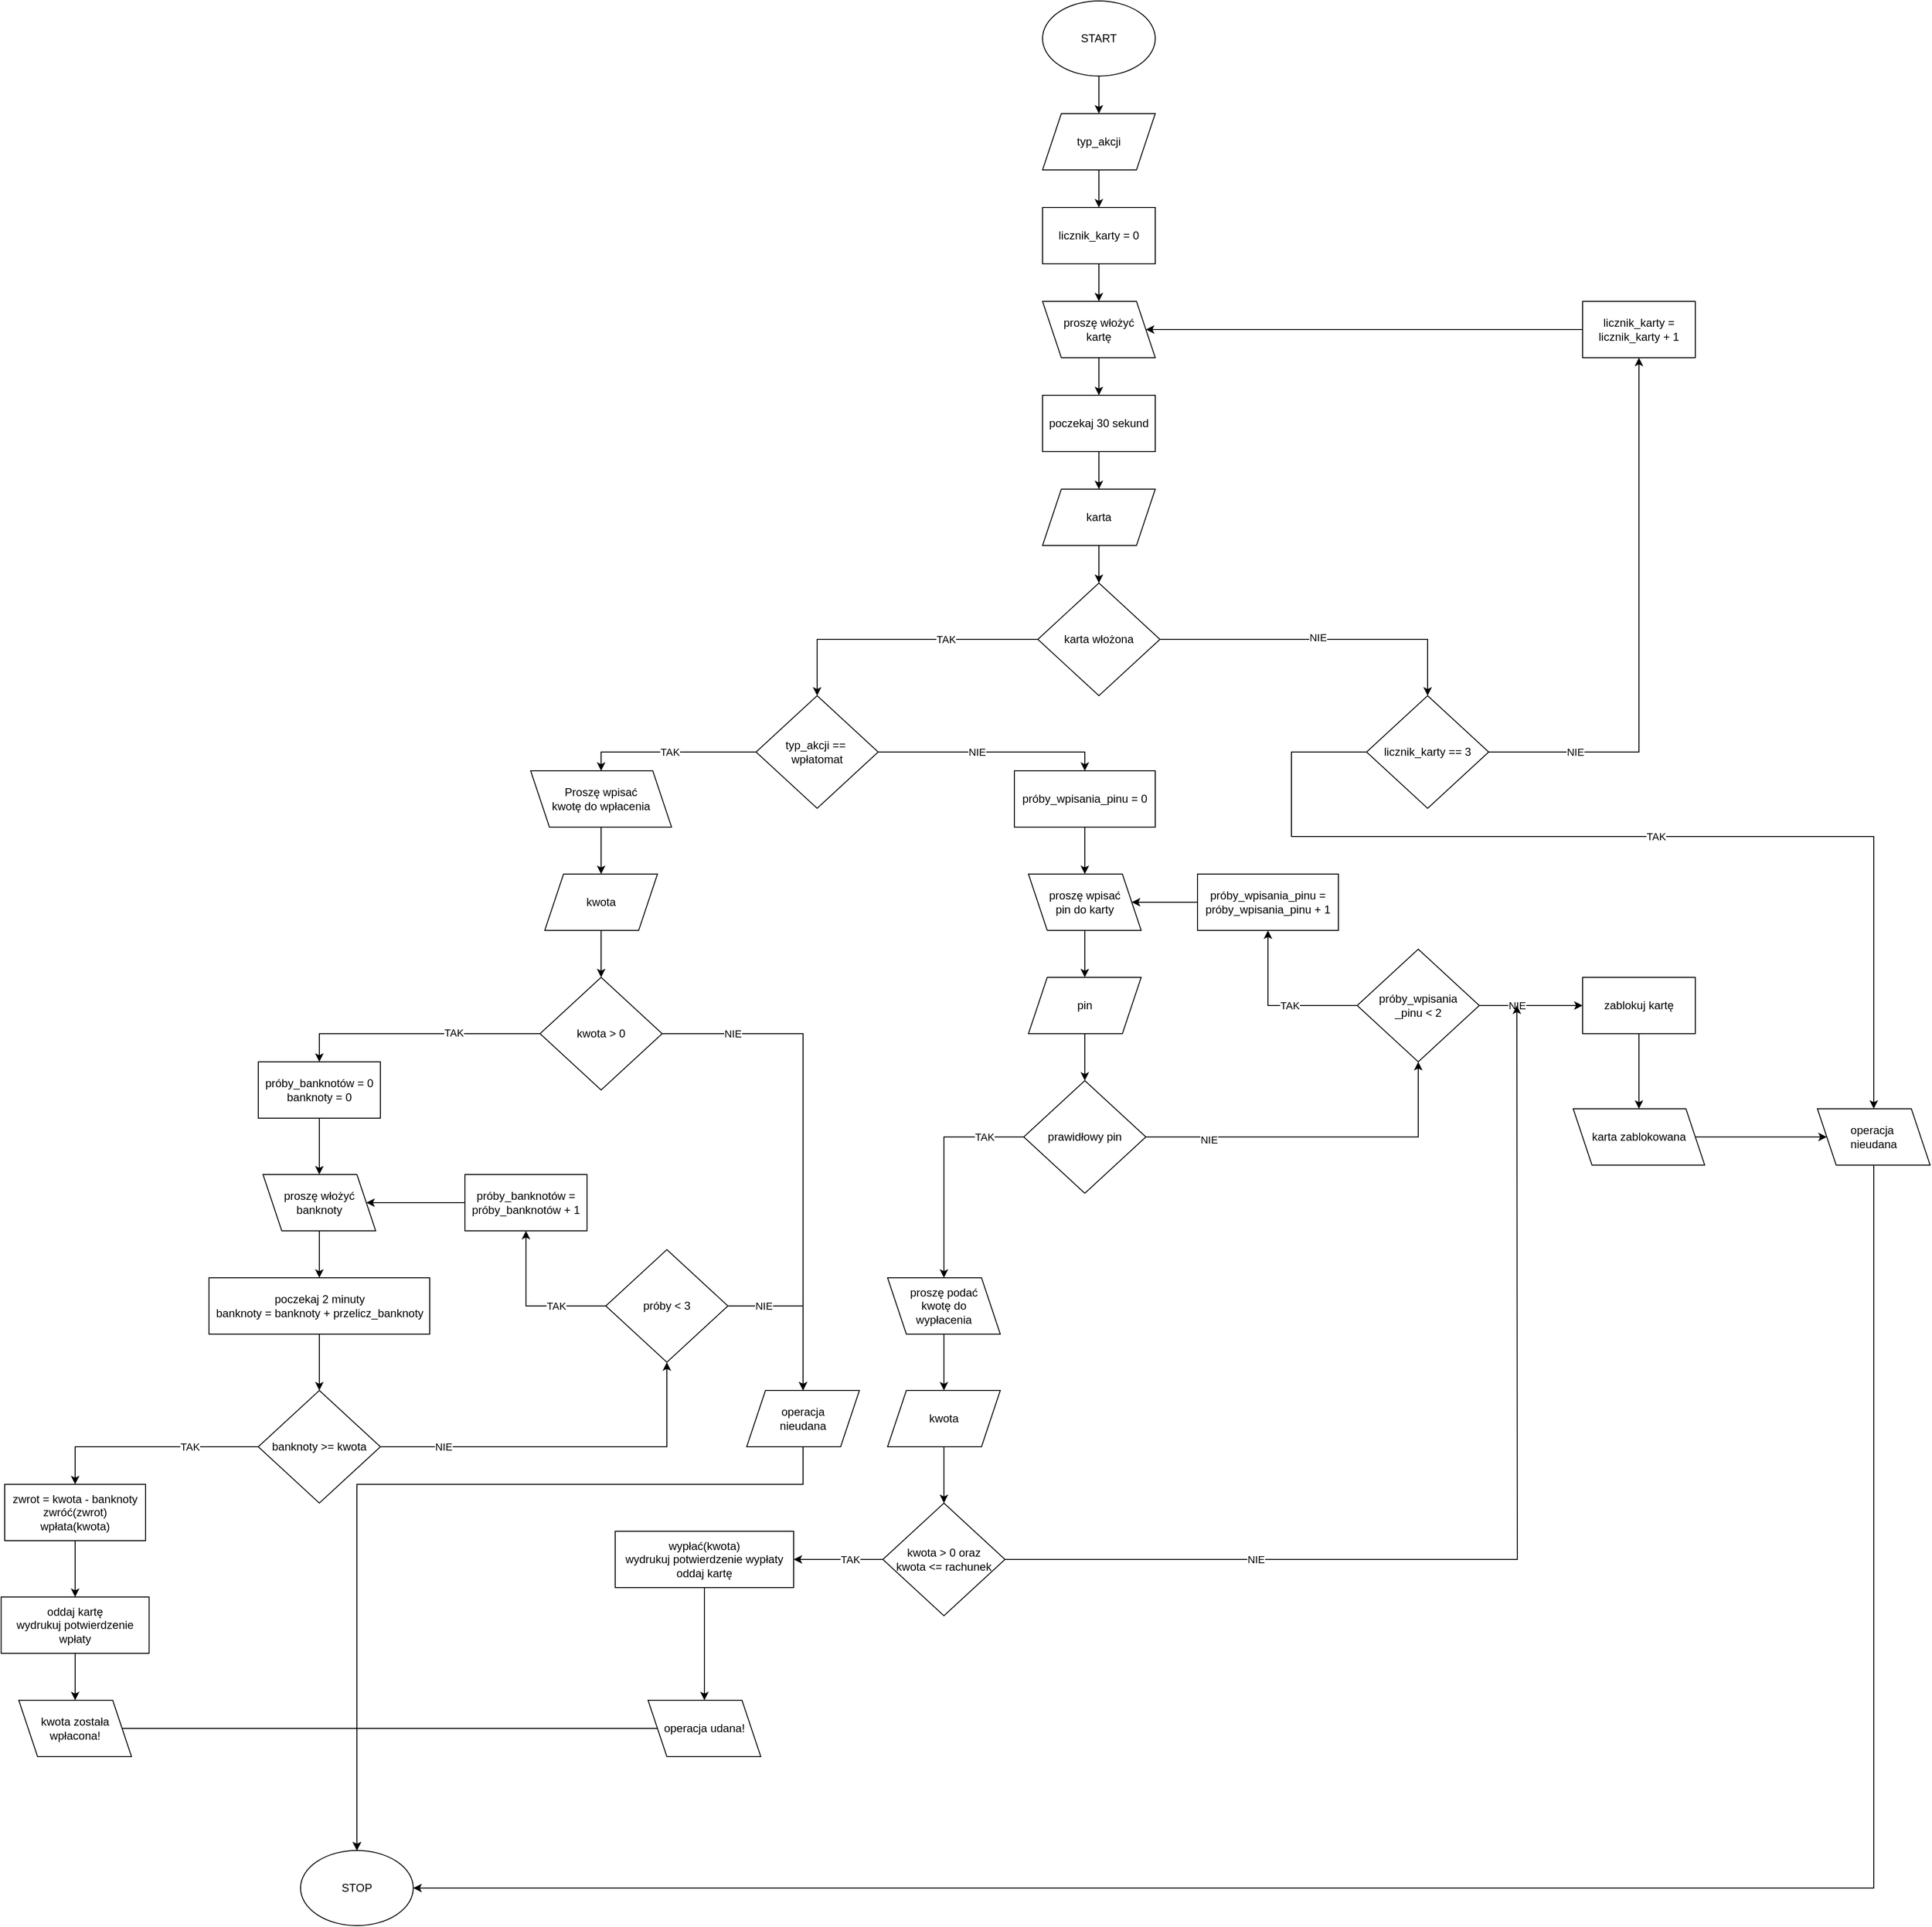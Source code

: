 <mxfile version="24.8.2">
  <diagram name="Page-1" id="Z5vc17Ze21XpWGiHz9Ho">
    <mxGraphModel dx="2490" dy="1005" grid="1" gridSize="10" guides="1" tooltips="1" connect="1" arrows="1" fold="1" page="1" pageScale="1" pageWidth="850" pageHeight="1100" math="0" shadow="0">
      <root>
        <mxCell id="0" />
        <mxCell id="1" parent="0" />
        <mxCell id="ayIdLwgL0RAQxwhT5NQl-7" value="" style="edgeStyle=orthogonalEdgeStyle;rounded=0;orthogonalLoop=1;jettySize=auto;html=1;" parent="1" source="ayIdLwgL0RAQxwhT5NQl-3" target="ayIdLwgL0RAQxwhT5NQl-6" edge="1">
          <mxGeometry relative="1" as="geometry" />
        </mxCell>
        <mxCell id="ayIdLwgL0RAQxwhT5NQl-3" value="START" style="ellipse;whiteSpace=wrap;html=1;" parent="1" vertex="1">
          <mxGeometry x="365" y="10" width="120" height="80" as="geometry" />
        </mxCell>
        <mxCell id="ayIdLwgL0RAQxwhT5NQl-18" style="edgeStyle=orthogonalEdgeStyle;rounded=0;orthogonalLoop=1;jettySize=auto;html=1;" parent="1" source="ayIdLwgL0RAQxwhT5NQl-6" target="ayIdLwgL0RAQxwhT5NQl-17" edge="1">
          <mxGeometry relative="1" as="geometry" />
        </mxCell>
        <mxCell id="ayIdLwgL0RAQxwhT5NQl-6" value="typ_akcji" style="shape=parallelogram;perimeter=parallelogramPerimeter;whiteSpace=wrap;html=1;fixedSize=1;" parent="1" vertex="1">
          <mxGeometry x="365" y="130" width="120" height="60" as="geometry" />
        </mxCell>
        <mxCell id="ayIdLwgL0RAQxwhT5NQl-21" style="edgeStyle=orthogonalEdgeStyle;rounded=0;orthogonalLoop=1;jettySize=auto;html=1;" parent="1" source="ayIdLwgL0RAQxwhT5NQl-8" target="ayIdLwgL0RAQxwhT5NQl-20" edge="1">
          <mxGeometry relative="1" as="geometry" />
        </mxCell>
        <mxCell id="ayIdLwgL0RAQxwhT5NQl-8" value="proszę włożyć&lt;div&gt;kartę&lt;/div&gt;" style="shape=parallelogram;perimeter=parallelogramPerimeter;whiteSpace=wrap;html=1;fixedSize=1;flipH=1;" parent="1" vertex="1">
          <mxGeometry x="365" y="330" width="120" height="60" as="geometry" />
        </mxCell>
        <mxCell id="ayIdLwgL0RAQxwhT5NQl-14" style="edgeStyle=orthogonalEdgeStyle;rounded=0;orthogonalLoop=1;jettySize=auto;html=1;entryX=0.5;entryY=0;entryDx=0;entryDy=0;" parent="1" source="ayIdLwgL0RAQxwhT5NQl-10" target="ayIdLwgL0RAQxwhT5NQl-13" edge="1">
          <mxGeometry relative="1" as="geometry" />
        </mxCell>
        <mxCell id="ayIdLwgL0RAQxwhT5NQl-36" value="TAK" style="edgeLabel;html=1;align=center;verticalAlign=middle;resizable=0;points=[];" parent="ayIdLwgL0RAQxwhT5NQl-14" vertex="1" connectable="0">
          <mxGeometry relative="1" as="geometry">
            <mxPoint as="offset" />
          </mxGeometry>
        </mxCell>
        <mxCell id="4IrYfKNp_pvdmfzQO3l6-33" style="edgeStyle=orthogonalEdgeStyle;rounded=0;orthogonalLoop=1;jettySize=auto;html=1;entryX=0.5;entryY=0;entryDx=0;entryDy=0;" edge="1" parent="1" source="ayIdLwgL0RAQxwhT5NQl-10" target="4IrYfKNp_pvdmfzQO3l6-32">
          <mxGeometry relative="1" as="geometry" />
        </mxCell>
        <mxCell id="4IrYfKNp_pvdmfzQO3l6-34" value="NIE" style="edgeLabel;html=1;align=center;verticalAlign=middle;resizable=0;points=[];" vertex="1" connectable="0" parent="4IrYfKNp_pvdmfzQO3l6-33">
          <mxGeometry x="-0.128" relative="1" as="geometry">
            <mxPoint as="offset" />
          </mxGeometry>
        </mxCell>
        <mxCell id="ayIdLwgL0RAQxwhT5NQl-10" value="typ_akcji ==&amp;nbsp;&lt;div&gt;wpłatomat&lt;/div&gt;" style="rhombus;whiteSpace=wrap;html=1;" parent="1" vertex="1">
          <mxGeometry x="60" y="750" width="130" height="120" as="geometry" />
        </mxCell>
        <mxCell id="4IrYfKNp_pvdmfzQO3l6-3" value="" style="edgeStyle=orthogonalEdgeStyle;rounded=0;orthogonalLoop=1;jettySize=auto;html=1;" edge="1" parent="1" source="ayIdLwgL0RAQxwhT5NQl-13" target="4IrYfKNp_pvdmfzQO3l6-2">
          <mxGeometry relative="1" as="geometry" />
        </mxCell>
        <mxCell id="ayIdLwgL0RAQxwhT5NQl-13" value="Proszę wpisać&lt;div&gt;kwotę do wpłacenia&lt;/div&gt;" style="shape=parallelogram;perimeter=parallelogramPerimeter;whiteSpace=wrap;html=1;fixedSize=1;flipH=1;" parent="1" vertex="1">
          <mxGeometry x="-180" y="830" width="150" height="60" as="geometry" />
        </mxCell>
        <mxCell id="ayIdLwgL0RAQxwhT5NQl-26" style="edgeStyle=orthogonalEdgeStyle;rounded=0;orthogonalLoop=1;jettySize=auto;html=1;" parent="1" source="ayIdLwgL0RAQxwhT5NQl-15" target="ayIdLwgL0RAQxwhT5NQl-23" edge="1">
          <mxGeometry relative="1" as="geometry" />
        </mxCell>
        <mxCell id="ayIdLwgL0RAQxwhT5NQl-15" value="karta" style="shape=parallelogram;perimeter=parallelogramPerimeter;whiteSpace=wrap;html=1;fixedSize=1;" parent="1" vertex="1">
          <mxGeometry x="365" y="530" width="120" height="60" as="geometry" />
        </mxCell>
        <mxCell id="ayIdLwgL0RAQxwhT5NQl-19" style="edgeStyle=orthogonalEdgeStyle;rounded=0;orthogonalLoop=1;jettySize=auto;html=1;entryX=0.5;entryY=0;entryDx=0;entryDy=0;" parent="1" source="ayIdLwgL0RAQxwhT5NQl-17" target="ayIdLwgL0RAQxwhT5NQl-8" edge="1">
          <mxGeometry relative="1" as="geometry" />
        </mxCell>
        <mxCell id="ayIdLwgL0RAQxwhT5NQl-17" value="licznik_karty = 0" style="rounded=0;whiteSpace=wrap;html=1;" parent="1" vertex="1">
          <mxGeometry x="365" y="230" width="120" height="60" as="geometry" />
        </mxCell>
        <mxCell id="ayIdLwgL0RAQxwhT5NQl-22" style="edgeStyle=orthogonalEdgeStyle;rounded=0;orthogonalLoop=1;jettySize=auto;html=1;" parent="1" source="ayIdLwgL0RAQxwhT5NQl-20" target="ayIdLwgL0RAQxwhT5NQl-15" edge="1">
          <mxGeometry relative="1" as="geometry" />
        </mxCell>
        <mxCell id="ayIdLwgL0RAQxwhT5NQl-20" value="poczekaj 30 sekund" style="rounded=0;whiteSpace=wrap;html=1;" parent="1" vertex="1">
          <mxGeometry x="365" y="430" width="120" height="60" as="geometry" />
        </mxCell>
        <mxCell id="ayIdLwgL0RAQxwhT5NQl-24" style="edgeStyle=orthogonalEdgeStyle;rounded=0;orthogonalLoop=1;jettySize=auto;html=1;entryX=0.5;entryY=0;entryDx=0;entryDy=0;" parent="1" source="ayIdLwgL0RAQxwhT5NQl-23" target="ayIdLwgL0RAQxwhT5NQl-10" edge="1">
          <mxGeometry relative="1" as="geometry" />
        </mxCell>
        <mxCell id="ayIdLwgL0RAQxwhT5NQl-25" value="TAK" style="edgeLabel;html=1;align=center;verticalAlign=middle;resizable=0;points=[];" parent="ayIdLwgL0RAQxwhT5NQl-24" vertex="1" connectable="0">
          <mxGeometry x="-0.335" relative="1" as="geometry">
            <mxPoint as="offset" />
          </mxGeometry>
        </mxCell>
        <mxCell id="ayIdLwgL0RAQxwhT5NQl-28" style="edgeStyle=orthogonalEdgeStyle;rounded=0;orthogonalLoop=1;jettySize=auto;html=1;entryX=0.5;entryY=0;entryDx=0;entryDy=0;" parent="1" source="ayIdLwgL0RAQxwhT5NQl-23" target="ayIdLwgL0RAQxwhT5NQl-27" edge="1">
          <mxGeometry relative="1" as="geometry" />
        </mxCell>
        <mxCell id="ayIdLwgL0RAQxwhT5NQl-29" value="NIE" style="edgeLabel;html=1;align=center;verticalAlign=middle;resizable=0;points=[];" parent="ayIdLwgL0RAQxwhT5NQl-28" vertex="1" connectable="0">
          <mxGeometry x="-0.029" y="2" relative="1" as="geometry">
            <mxPoint as="offset" />
          </mxGeometry>
        </mxCell>
        <mxCell id="ayIdLwgL0RAQxwhT5NQl-23" value="karta włożona" style="rhombus;whiteSpace=wrap;html=1;" parent="1" vertex="1">
          <mxGeometry x="360" y="630" width="130" height="120" as="geometry" />
        </mxCell>
        <mxCell id="ayIdLwgL0RAQxwhT5NQl-32" style="edgeStyle=orthogonalEdgeStyle;rounded=0;orthogonalLoop=1;jettySize=auto;html=1;entryX=0.5;entryY=1;entryDx=0;entryDy=0;" parent="1" source="ayIdLwgL0RAQxwhT5NQl-27" target="ayIdLwgL0RAQxwhT5NQl-31" edge="1">
          <mxGeometry relative="1" as="geometry">
            <mxPoint x="860" y="550" as="targetPoint" />
          </mxGeometry>
        </mxCell>
        <mxCell id="ayIdLwgL0RAQxwhT5NQl-35" value="NIE" style="edgeLabel;html=1;align=center;verticalAlign=middle;resizable=0;points=[];" parent="ayIdLwgL0RAQxwhT5NQl-32" vertex="1" connectable="0">
          <mxGeometry x="-0.683" relative="1" as="geometry">
            <mxPoint as="offset" />
          </mxGeometry>
        </mxCell>
        <mxCell id="4IrYfKNp_pvdmfzQO3l6-73" style="edgeStyle=orthogonalEdgeStyle;rounded=0;orthogonalLoop=1;jettySize=auto;html=1;entryX=0.5;entryY=0;entryDx=0;entryDy=0;" edge="1" parent="1" source="ayIdLwgL0RAQxwhT5NQl-27" target="4IrYfKNp_pvdmfzQO3l6-76">
          <mxGeometry relative="1" as="geometry">
            <mxPoint x="1250" y="1150" as="targetPoint" />
            <Array as="points">
              <mxPoint x="630" y="810" />
              <mxPoint x="630" y="900" />
              <mxPoint x="1250" y="900" />
            </Array>
          </mxGeometry>
        </mxCell>
        <mxCell id="4IrYfKNp_pvdmfzQO3l6-75" value="TAK" style="edgeLabel;html=1;align=center;verticalAlign=middle;resizable=0;points=[];" vertex="1" connectable="0" parent="4IrYfKNp_pvdmfzQO3l6-73">
          <mxGeometry x="0.033" relative="1" as="geometry">
            <mxPoint as="offset" />
          </mxGeometry>
        </mxCell>
        <mxCell id="ayIdLwgL0RAQxwhT5NQl-27" value="licznik_karty == 3" style="rhombus;whiteSpace=wrap;html=1;" parent="1" vertex="1">
          <mxGeometry x="710" y="750" width="130" height="120" as="geometry" />
        </mxCell>
        <mxCell id="ayIdLwgL0RAQxwhT5NQl-34" style="edgeStyle=orthogonalEdgeStyle;rounded=0;orthogonalLoop=1;jettySize=auto;html=1;entryX=1;entryY=0.5;entryDx=0;entryDy=0;" parent="1" source="ayIdLwgL0RAQxwhT5NQl-31" target="ayIdLwgL0RAQxwhT5NQl-8" edge="1">
          <mxGeometry relative="1" as="geometry" />
        </mxCell>
        <mxCell id="ayIdLwgL0RAQxwhT5NQl-31" value="licznik_karty = licznik_karty + 1" style="rounded=0;whiteSpace=wrap;html=1;" parent="1" vertex="1">
          <mxGeometry x="940" y="330" width="120" height="60" as="geometry" />
        </mxCell>
        <mxCell id="4IrYfKNp_pvdmfzQO3l6-6" style="edgeStyle=orthogonalEdgeStyle;rounded=0;orthogonalLoop=1;jettySize=auto;html=1;" edge="1" parent="1" source="4IrYfKNp_pvdmfzQO3l6-2" target="4IrYfKNp_pvdmfzQO3l6-4">
          <mxGeometry relative="1" as="geometry" />
        </mxCell>
        <mxCell id="4IrYfKNp_pvdmfzQO3l6-2" value="kwota" style="shape=parallelogram;perimeter=parallelogramPerimeter;whiteSpace=wrap;html=1;fixedSize=1;" vertex="1" parent="1">
          <mxGeometry x="-165" y="940" width="120" height="60" as="geometry" />
        </mxCell>
        <mxCell id="4IrYfKNp_pvdmfzQO3l6-9" style="edgeStyle=orthogonalEdgeStyle;rounded=0;orthogonalLoop=1;jettySize=auto;html=1;entryX=0.5;entryY=0;entryDx=0;entryDy=0;" edge="1" parent="1" source="4IrYfKNp_pvdmfzQO3l6-4" target="4IrYfKNp_pvdmfzQO3l6-8">
          <mxGeometry relative="1" as="geometry" />
        </mxCell>
        <mxCell id="4IrYfKNp_pvdmfzQO3l6-14" value="TAK" style="edgeLabel;html=1;align=center;verticalAlign=middle;resizable=0;points=[];" vertex="1" connectable="0" parent="4IrYfKNp_pvdmfzQO3l6-9">
          <mxGeometry x="-0.302" y="-1" relative="1" as="geometry">
            <mxPoint as="offset" />
          </mxGeometry>
        </mxCell>
        <mxCell id="4IrYfKNp_pvdmfzQO3l6-82" style="edgeStyle=orthogonalEdgeStyle;rounded=0;orthogonalLoop=1;jettySize=auto;html=1;entryX=0.5;entryY=0;entryDx=0;entryDy=0;" edge="1" parent="1" source="4IrYfKNp_pvdmfzQO3l6-4" target="4IrYfKNp_pvdmfzQO3l6-79">
          <mxGeometry relative="1" as="geometry" />
        </mxCell>
        <mxCell id="4IrYfKNp_pvdmfzQO3l6-83" value="NIE" style="edgeLabel;html=1;align=center;verticalAlign=middle;resizable=0;points=[];" vertex="1" connectable="0" parent="4IrYfKNp_pvdmfzQO3l6-82">
          <mxGeometry x="-0.718" relative="1" as="geometry">
            <mxPoint as="offset" />
          </mxGeometry>
        </mxCell>
        <mxCell id="4IrYfKNp_pvdmfzQO3l6-4" value="kwota &amp;gt; 0" style="rhombus;whiteSpace=wrap;html=1;" vertex="1" parent="1">
          <mxGeometry x="-170" y="1050" width="130" height="120" as="geometry" />
        </mxCell>
        <mxCell id="4IrYfKNp_pvdmfzQO3l6-11" value="" style="edgeStyle=orthogonalEdgeStyle;rounded=0;orthogonalLoop=1;jettySize=auto;html=1;" edge="1" parent="1" source="4IrYfKNp_pvdmfzQO3l6-8" target="4IrYfKNp_pvdmfzQO3l6-10">
          <mxGeometry relative="1" as="geometry" />
        </mxCell>
        <mxCell id="4IrYfKNp_pvdmfzQO3l6-8" value="próby_banknotów = 0&lt;div&gt;banknoty = 0&lt;/div&gt;" style="rounded=0;whiteSpace=wrap;html=1;" vertex="1" parent="1">
          <mxGeometry x="-470" y="1140" width="130" height="60" as="geometry" />
        </mxCell>
        <mxCell id="4IrYfKNp_pvdmfzQO3l6-13" style="edgeStyle=orthogonalEdgeStyle;rounded=0;orthogonalLoop=1;jettySize=auto;html=1;" edge="1" parent="1" source="4IrYfKNp_pvdmfzQO3l6-10" target="4IrYfKNp_pvdmfzQO3l6-12">
          <mxGeometry relative="1" as="geometry" />
        </mxCell>
        <mxCell id="4IrYfKNp_pvdmfzQO3l6-10" value="proszę włożyć&lt;div&gt;banknoty&lt;/div&gt;" style="shape=parallelogram;perimeter=parallelogramPerimeter;whiteSpace=wrap;html=1;fixedSize=1;rounded=0;flipH=1;" vertex="1" parent="1">
          <mxGeometry x="-465" y="1260" width="120" height="60" as="geometry" />
        </mxCell>
        <mxCell id="4IrYfKNp_pvdmfzQO3l6-16" style="edgeStyle=orthogonalEdgeStyle;rounded=0;orthogonalLoop=1;jettySize=auto;html=1;entryX=0.5;entryY=0;entryDx=0;entryDy=0;" edge="1" parent="1" source="4IrYfKNp_pvdmfzQO3l6-12" target="4IrYfKNp_pvdmfzQO3l6-15">
          <mxGeometry relative="1" as="geometry" />
        </mxCell>
        <mxCell id="4IrYfKNp_pvdmfzQO3l6-12" value="poczekaj 2 minuty&lt;div&gt;banknoty = banknoty + przelicz_banknoty&lt;/div&gt;" style="rounded=0;whiteSpace=wrap;html=1;" vertex="1" parent="1">
          <mxGeometry x="-522.5" y="1370" width="235" height="60" as="geometry" />
        </mxCell>
        <mxCell id="4IrYfKNp_pvdmfzQO3l6-18" style="edgeStyle=orthogonalEdgeStyle;rounded=0;orthogonalLoop=1;jettySize=auto;html=1;entryX=0.5;entryY=1;entryDx=0;entryDy=0;" edge="1" parent="1" source="4IrYfKNp_pvdmfzQO3l6-15" target="4IrYfKNp_pvdmfzQO3l6-17">
          <mxGeometry relative="1" as="geometry" />
        </mxCell>
        <mxCell id="4IrYfKNp_pvdmfzQO3l6-23" value="NIE" style="edgeLabel;html=1;align=center;verticalAlign=middle;resizable=0;points=[];" vertex="1" connectable="0" parent="4IrYfKNp_pvdmfzQO3l6-18">
          <mxGeometry x="-0.66" relative="1" as="geometry">
            <mxPoint as="offset" />
          </mxGeometry>
        </mxCell>
        <mxCell id="4IrYfKNp_pvdmfzQO3l6-25" style="edgeStyle=orthogonalEdgeStyle;rounded=0;orthogonalLoop=1;jettySize=auto;html=1;entryX=0.5;entryY=0;entryDx=0;entryDy=0;" edge="1" parent="1" source="4IrYfKNp_pvdmfzQO3l6-15" target="4IrYfKNp_pvdmfzQO3l6-24">
          <mxGeometry relative="1" as="geometry" />
        </mxCell>
        <mxCell id="4IrYfKNp_pvdmfzQO3l6-26" value="TAK" style="edgeLabel;html=1;align=center;verticalAlign=middle;resizable=0;points=[];" vertex="1" connectable="0" parent="4IrYfKNp_pvdmfzQO3l6-25">
          <mxGeometry x="-0.379" relative="1" as="geometry">
            <mxPoint as="offset" />
          </mxGeometry>
        </mxCell>
        <mxCell id="4IrYfKNp_pvdmfzQO3l6-15" value="banknoty &amp;gt;= kwota" style="rhombus;whiteSpace=wrap;html=1;" vertex="1" parent="1">
          <mxGeometry x="-470" y="1490" width="130" height="120" as="geometry" />
        </mxCell>
        <mxCell id="4IrYfKNp_pvdmfzQO3l6-20" style="edgeStyle=orthogonalEdgeStyle;rounded=0;orthogonalLoop=1;jettySize=auto;html=1;" edge="1" parent="1" source="4IrYfKNp_pvdmfzQO3l6-17" target="4IrYfKNp_pvdmfzQO3l6-19">
          <mxGeometry relative="1" as="geometry" />
        </mxCell>
        <mxCell id="4IrYfKNp_pvdmfzQO3l6-78" value="TAK" style="edgeLabel;html=1;align=center;verticalAlign=middle;resizable=0;points=[];" vertex="1" connectable="0" parent="4IrYfKNp_pvdmfzQO3l6-20">
          <mxGeometry x="-0.359" relative="1" as="geometry">
            <mxPoint as="offset" />
          </mxGeometry>
        </mxCell>
        <mxCell id="4IrYfKNp_pvdmfzQO3l6-80" style="edgeStyle=orthogonalEdgeStyle;rounded=0;orthogonalLoop=1;jettySize=auto;html=1;entryX=0.5;entryY=0;entryDx=0;entryDy=0;" edge="1" parent="1" source="4IrYfKNp_pvdmfzQO3l6-17" target="4IrYfKNp_pvdmfzQO3l6-79">
          <mxGeometry relative="1" as="geometry">
            <Array as="points">
              <mxPoint x="110" y="1400" />
            </Array>
          </mxGeometry>
        </mxCell>
        <mxCell id="4IrYfKNp_pvdmfzQO3l6-81" value="NIE" style="edgeLabel;html=1;align=center;verticalAlign=middle;resizable=0;points=[];" vertex="1" connectable="0" parent="4IrYfKNp_pvdmfzQO3l6-80">
          <mxGeometry x="-0.55" relative="1" as="geometry">
            <mxPoint as="offset" />
          </mxGeometry>
        </mxCell>
        <mxCell id="4IrYfKNp_pvdmfzQO3l6-17" value="próby &amp;lt; 3" style="rhombus;whiteSpace=wrap;html=1;" vertex="1" parent="1">
          <mxGeometry x="-100" y="1340" width="130" height="120" as="geometry" />
        </mxCell>
        <mxCell id="4IrYfKNp_pvdmfzQO3l6-22" style="edgeStyle=orthogonalEdgeStyle;rounded=0;orthogonalLoop=1;jettySize=auto;html=1;entryX=1;entryY=0.5;entryDx=0;entryDy=0;" edge="1" parent="1" source="4IrYfKNp_pvdmfzQO3l6-19" target="4IrYfKNp_pvdmfzQO3l6-10">
          <mxGeometry relative="1" as="geometry" />
        </mxCell>
        <mxCell id="4IrYfKNp_pvdmfzQO3l6-19" value="próby_banknotów =&lt;div&gt;próby_banknotów + 1&lt;/div&gt;" style="rounded=0;whiteSpace=wrap;html=1;" vertex="1" parent="1">
          <mxGeometry x="-250" y="1260" width="130" height="60" as="geometry" />
        </mxCell>
        <mxCell id="4IrYfKNp_pvdmfzQO3l6-29" style="edgeStyle=orthogonalEdgeStyle;rounded=0;orthogonalLoop=1;jettySize=auto;html=1;entryX=0.5;entryY=0;entryDx=0;entryDy=0;" edge="1" parent="1" source="4IrYfKNp_pvdmfzQO3l6-24" target="4IrYfKNp_pvdmfzQO3l6-27">
          <mxGeometry relative="1" as="geometry" />
        </mxCell>
        <mxCell id="4IrYfKNp_pvdmfzQO3l6-24" value="zwrot = kwota - banknoty&lt;div&gt;zwróć(zwrot)&lt;/div&gt;&lt;div&gt;wpłata(kwota)&lt;/div&gt;" style="rounded=0;whiteSpace=wrap;html=1;" vertex="1" parent="1">
          <mxGeometry x="-740" y="1590" width="150" height="60" as="geometry" />
        </mxCell>
        <mxCell id="4IrYfKNp_pvdmfzQO3l6-31" style="edgeStyle=orthogonalEdgeStyle;rounded=0;orthogonalLoop=1;jettySize=auto;html=1;" edge="1" parent="1" source="4IrYfKNp_pvdmfzQO3l6-27" target="4IrYfKNp_pvdmfzQO3l6-30">
          <mxGeometry relative="1" as="geometry" />
        </mxCell>
        <mxCell id="4IrYfKNp_pvdmfzQO3l6-27" value="oddaj kartę&lt;div&gt;wydrukuj potwierdzenie&lt;/div&gt;&lt;div&gt;wpłaty&lt;/div&gt;" style="rounded=0;whiteSpace=wrap;html=1;" vertex="1" parent="1">
          <mxGeometry x="-743.75" y="1710" width="157.5" height="60" as="geometry" />
        </mxCell>
        <mxCell id="4IrYfKNp_pvdmfzQO3l6-86" style="edgeStyle=orthogonalEdgeStyle;rounded=0;orthogonalLoop=1;jettySize=auto;html=1;entryX=0.5;entryY=0;entryDx=0;entryDy=0;" edge="1" parent="1" source="4IrYfKNp_pvdmfzQO3l6-30" target="4IrYfKNp_pvdmfzQO3l6-68">
          <mxGeometry relative="1" as="geometry" />
        </mxCell>
        <mxCell id="4IrYfKNp_pvdmfzQO3l6-30" value="kwota została&lt;div&gt;wpłacona!&lt;/div&gt;" style="shape=parallelogram;perimeter=parallelogramPerimeter;whiteSpace=wrap;html=1;fixedSize=1;flipH=1;" vertex="1" parent="1">
          <mxGeometry x="-725" y="1820" width="120" height="60" as="geometry" />
        </mxCell>
        <mxCell id="4IrYfKNp_pvdmfzQO3l6-36" style="edgeStyle=orthogonalEdgeStyle;rounded=0;orthogonalLoop=1;jettySize=auto;html=1;" edge="1" parent="1" source="4IrYfKNp_pvdmfzQO3l6-32" target="4IrYfKNp_pvdmfzQO3l6-35">
          <mxGeometry relative="1" as="geometry" />
        </mxCell>
        <mxCell id="4IrYfKNp_pvdmfzQO3l6-32" value="próby_wpisania_pinu = 0" style="rounded=0;whiteSpace=wrap;html=1;" vertex="1" parent="1">
          <mxGeometry x="335" y="830" width="150" height="60" as="geometry" />
        </mxCell>
        <mxCell id="4IrYfKNp_pvdmfzQO3l6-38" style="edgeStyle=orthogonalEdgeStyle;rounded=0;orthogonalLoop=1;jettySize=auto;html=1;entryX=0.5;entryY=0;entryDx=0;entryDy=0;" edge="1" parent="1" source="4IrYfKNp_pvdmfzQO3l6-35" target="4IrYfKNp_pvdmfzQO3l6-37">
          <mxGeometry relative="1" as="geometry" />
        </mxCell>
        <mxCell id="4IrYfKNp_pvdmfzQO3l6-35" value="proszę wpisać&lt;div&gt;pin do karty&lt;/div&gt;" style="shape=parallelogram;perimeter=parallelogramPerimeter;whiteSpace=wrap;html=1;fixedSize=1;flipH=1;" vertex="1" parent="1">
          <mxGeometry x="350" y="940" width="120" height="60" as="geometry" />
        </mxCell>
        <mxCell id="4IrYfKNp_pvdmfzQO3l6-41" style="edgeStyle=orthogonalEdgeStyle;rounded=0;orthogonalLoop=1;jettySize=auto;html=1;" edge="1" parent="1" source="4IrYfKNp_pvdmfzQO3l6-37" target="4IrYfKNp_pvdmfzQO3l6-39">
          <mxGeometry relative="1" as="geometry" />
        </mxCell>
        <mxCell id="4IrYfKNp_pvdmfzQO3l6-37" value="pin" style="shape=parallelogram;perimeter=parallelogramPerimeter;whiteSpace=wrap;html=1;fixedSize=1;" vertex="1" parent="1">
          <mxGeometry x="350" y="1050" width="120" height="60" as="geometry" />
        </mxCell>
        <mxCell id="4IrYfKNp_pvdmfzQO3l6-46" style="edgeStyle=orthogonalEdgeStyle;rounded=0;orthogonalLoop=1;jettySize=auto;html=1;entryX=0.5;entryY=1;entryDx=0;entryDy=0;" edge="1" parent="1" source="4IrYfKNp_pvdmfzQO3l6-39" target="4IrYfKNp_pvdmfzQO3l6-42">
          <mxGeometry relative="1" as="geometry" />
        </mxCell>
        <mxCell id="4IrYfKNp_pvdmfzQO3l6-51" value="NIE" style="edgeLabel;html=1;align=center;verticalAlign=middle;resizable=0;points=[];" vertex="1" connectable="0" parent="4IrYfKNp_pvdmfzQO3l6-46">
          <mxGeometry x="-0.634" y="-3" relative="1" as="geometry">
            <mxPoint x="-1" as="offset" />
          </mxGeometry>
        </mxCell>
        <mxCell id="4IrYfKNp_pvdmfzQO3l6-53" style="edgeStyle=orthogonalEdgeStyle;rounded=0;orthogonalLoop=1;jettySize=auto;html=1;entryX=0.5;entryY=0;entryDx=0;entryDy=0;" edge="1" parent="1" source="4IrYfKNp_pvdmfzQO3l6-39" target="4IrYfKNp_pvdmfzQO3l6-52">
          <mxGeometry relative="1" as="geometry" />
        </mxCell>
        <mxCell id="4IrYfKNp_pvdmfzQO3l6-54" value="TAK" style="edgeLabel;html=1;align=center;verticalAlign=middle;resizable=0;points=[];" vertex="1" connectable="0" parent="4IrYfKNp_pvdmfzQO3l6-53">
          <mxGeometry x="-0.637" relative="1" as="geometry">
            <mxPoint as="offset" />
          </mxGeometry>
        </mxCell>
        <mxCell id="4IrYfKNp_pvdmfzQO3l6-39" value="prawidłowy pin" style="rhombus;whiteSpace=wrap;html=1;" vertex="1" parent="1">
          <mxGeometry x="345" y="1160" width="130" height="120" as="geometry" />
        </mxCell>
        <mxCell id="4IrYfKNp_pvdmfzQO3l6-48" style="edgeStyle=orthogonalEdgeStyle;rounded=0;orthogonalLoop=1;jettySize=auto;html=1;entryX=0.5;entryY=1;entryDx=0;entryDy=0;" edge="1" parent="1" source="4IrYfKNp_pvdmfzQO3l6-42" target="4IrYfKNp_pvdmfzQO3l6-44">
          <mxGeometry relative="1" as="geometry" />
        </mxCell>
        <mxCell id="4IrYfKNp_pvdmfzQO3l6-50" value="TAK" style="edgeLabel;html=1;align=center;verticalAlign=middle;resizable=0;points=[];" vertex="1" connectable="0" parent="4IrYfKNp_pvdmfzQO3l6-48">
          <mxGeometry x="-0.169" relative="1" as="geometry">
            <mxPoint as="offset" />
          </mxGeometry>
        </mxCell>
        <mxCell id="4IrYfKNp_pvdmfzQO3l6-66" style="edgeStyle=orthogonalEdgeStyle;rounded=0;orthogonalLoop=1;jettySize=auto;html=1;entryX=0;entryY=0.5;entryDx=0;entryDy=0;" edge="1" parent="1" source="4IrYfKNp_pvdmfzQO3l6-42" target="4IrYfKNp_pvdmfzQO3l6-65">
          <mxGeometry relative="1" as="geometry" />
        </mxCell>
        <mxCell id="4IrYfKNp_pvdmfzQO3l6-67" value="NIE" style="edgeLabel;html=1;align=center;verticalAlign=middle;resizable=0;points=[];" vertex="1" connectable="0" parent="4IrYfKNp_pvdmfzQO3l6-66">
          <mxGeometry x="-0.279" relative="1" as="geometry">
            <mxPoint as="offset" />
          </mxGeometry>
        </mxCell>
        <mxCell id="4IrYfKNp_pvdmfzQO3l6-42" value="próby_wpisania&lt;div&gt;_pinu &amp;lt; 2&lt;/div&gt;" style="rhombus;whiteSpace=wrap;html=1;" vertex="1" parent="1">
          <mxGeometry x="700" y="1020" width="130" height="120" as="geometry" />
        </mxCell>
        <mxCell id="4IrYfKNp_pvdmfzQO3l6-49" style="edgeStyle=orthogonalEdgeStyle;rounded=0;orthogonalLoop=1;jettySize=auto;html=1;" edge="1" parent="1" source="4IrYfKNp_pvdmfzQO3l6-44" target="4IrYfKNp_pvdmfzQO3l6-35">
          <mxGeometry relative="1" as="geometry" />
        </mxCell>
        <mxCell id="4IrYfKNp_pvdmfzQO3l6-44" value="próby_wpisania_pinu =&lt;div&gt;próby_wpisania_pinu + 1&lt;/div&gt;" style="rounded=0;whiteSpace=wrap;html=1;" vertex="1" parent="1">
          <mxGeometry x="530" y="940" width="150" height="60" as="geometry" />
        </mxCell>
        <mxCell id="4IrYfKNp_pvdmfzQO3l6-56" style="edgeStyle=orthogonalEdgeStyle;rounded=0;orthogonalLoop=1;jettySize=auto;html=1;entryX=0.5;entryY=0;entryDx=0;entryDy=0;" edge="1" parent="1" source="4IrYfKNp_pvdmfzQO3l6-52" target="4IrYfKNp_pvdmfzQO3l6-55">
          <mxGeometry relative="1" as="geometry" />
        </mxCell>
        <mxCell id="4IrYfKNp_pvdmfzQO3l6-52" value="proszę podać&lt;div&gt;kwotę do&lt;/div&gt;&lt;div&gt;wypłacenia&lt;/div&gt;" style="shape=parallelogram;perimeter=parallelogramPerimeter;whiteSpace=wrap;html=1;fixedSize=1;flipH=1;" vertex="1" parent="1">
          <mxGeometry x="200" y="1370" width="120" height="60" as="geometry" />
        </mxCell>
        <mxCell id="4IrYfKNp_pvdmfzQO3l6-59" style="edgeStyle=orthogonalEdgeStyle;rounded=0;orthogonalLoop=1;jettySize=auto;html=1;" edge="1" parent="1" source="4IrYfKNp_pvdmfzQO3l6-55" target="4IrYfKNp_pvdmfzQO3l6-58">
          <mxGeometry relative="1" as="geometry" />
        </mxCell>
        <mxCell id="4IrYfKNp_pvdmfzQO3l6-55" value="kwota" style="shape=parallelogram;perimeter=parallelogramPerimeter;whiteSpace=wrap;html=1;fixedSize=1;" vertex="1" parent="1">
          <mxGeometry x="200" y="1490" width="120" height="60" as="geometry" />
        </mxCell>
        <mxCell id="4IrYfKNp_pvdmfzQO3l6-61" style="edgeStyle=orthogonalEdgeStyle;rounded=0;orthogonalLoop=1;jettySize=auto;html=1;" edge="1" parent="1" source="4IrYfKNp_pvdmfzQO3l6-58" target="4IrYfKNp_pvdmfzQO3l6-60">
          <mxGeometry relative="1" as="geometry" />
        </mxCell>
        <mxCell id="4IrYfKNp_pvdmfzQO3l6-62" value="TAK" style="edgeLabel;html=1;align=center;verticalAlign=middle;resizable=0;points=[];" vertex="1" connectable="0" parent="4IrYfKNp_pvdmfzQO3l6-61">
          <mxGeometry x="-0.268" relative="1" as="geometry">
            <mxPoint as="offset" />
          </mxGeometry>
        </mxCell>
        <mxCell id="4IrYfKNp_pvdmfzQO3l6-88" style="edgeStyle=orthogonalEdgeStyle;rounded=0;orthogonalLoop=1;jettySize=auto;html=1;" edge="1" parent="1" source="4IrYfKNp_pvdmfzQO3l6-58">
          <mxGeometry relative="1" as="geometry">
            <mxPoint x="870" y="1080" as="targetPoint" />
          </mxGeometry>
        </mxCell>
        <mxCell id="4IrYfKNp_pvdmfzQO3l6-89" value="NIE" style="edgeLabel;html=1;align=center;verticalAlign=middle;resizable=0;points=[];" vertex="1" connectable="0" parent="4IrYfKNp_pvdmfzQO3l6-88">
          <mxGeometry x="-0.531" relative="1" as="geometry">
            <mxPoint as="offset" />
          </mxGeometry>
        </mxCell>
        <mxCell id="4IrYfKNp_pvdmfzQO3l6-58" value="kwota &amp;gt; 0 oraz&lt;div&gt;kwota &amp;lt;= rachunek&lt;/div&gt;" style="rhombus;whiteSpace=wrap;html=1;" vertex="1" parent="1">
          <mxGeometry x="195" y="1610" width="130" height="120" as="geometry" />
        </mxCell>
        <mxCell id="4IrYfKNp_pvdmfzQO3l6-64" style="edgeStyle=orthogonalEdgeStyle;rounded=0;orthogonalLoop=1;jettySize=auto;html=1;" edge="1" parent="1" source="4IrYfKNp_pvdmfzQO3l6-60" target="4IrYfKNp_pvdmfzQO3l6-63">
          <mxGeometry relative="1" as="geometry" />
        </mxCell>
        <mxCell id="4IrYfKNp_pvdmfzQO3l6-60" value="wypłać(kwota)&lt;div&gt;wydrukuj potwierdzenie wypłaty&lt;/div&gt;&lt;div&gt;oddaj kartę&lt;/div&gt;" style="rounded=0;whiteSpace=wrap;html=1;" vertex="1" parent="1">
          <mxGeometry x="-90" y="1640" width="190" height="60" as="geometry" />
        </mxCell>
        <mxCell id="4IrYfKNp_pvdmfzQO3l6-85" style="edgeStyle=orthogonalEdgeStyle;rounded=0;orthogonalLoop=1;jettySize=auto;html=1;entryX=0.5;entryY=0;entryDx=0;entryDy=0;" edge="1" parent="1" source="4IrYfKNp_pvdmfzQO3l6-63" target="4IrYfKNp_pvdmfzQO3l6-68">
          <mxGeometry relative="1" as="geometry" />
        </mxCell>
        <mxCell id="4IrYfKNp_pvdmfzQO3l6-63" value="operacja udana!" style="shape=parallelogram;perimeter=parallelogramPerimeter;whiteSpace=wrap;html=1;fixedSize=1;flipH=1;" vertex="1" parent="1">
          <mxGeometry x="-55" y="1820" width="120" height="60" as="geometry" />
        </mxCell>
        <mxCell id="4IrYfKNp_pvdmfzQO3l6-70" style="edgeStyle=orthogonalEdgeStyle;rounded=0;orthogonalLoop=1;jettySize=auto;html=1;" edge="1" parent="1" source="4IrYfKNp_pvdmfzQO3l6-65" target="4IrYfKNp_pvdmfzQO3l6-69">
          <mxGeometry relative="1" as="geometry" />
        </mxCell>
        <mxCell id="4IrYfKNp_pvdmfzQO3l6-65" value="zablokuj kartę" style="rounded=0;whiteSpace=wrap;html=1;" vertex="1" parent="1">
          <mxGeometry x="940" y="1050" width="120" height="60" as="geometry" />
        </mxCell>
        <mxCell id="4IrYfKNp_pvdmfzQO3l6-68" value="STOP" style="ellipse;whiteSpace=wrap;html=1;" vertex="1" parent="1">
          <mxGeometry x="-425" y="1980" width="120" height="80" as="geometry" />
        </mxCell>
        <mxCell id="4IrYfKNp_pvdmfzQO3l6-77" style="edgeStyle=orthogonalEdgeStyle;rounded=0;orthogonalLoop=1;jettySize=auto;html=1;" edge="1" parent="1" source="4IrYfKNp_pvdmfzQO3l6-69" target="4IrYfKNp_pvdmfzQO3l6-76">
          <mxGeometry relative="1" as="geometry" />
        </mxCell>
        <mxCell id="4IrYfKNp_pvdmfzQO3l6-69" value="karta zablokowana" style="shape=parallelogram;perimeter=parallelogramPerimeter;whiteSpace=wrap;html=1;fixedSize=1;flipH=1;" vertex="1" parent="1">
          <mxGeometry x="930" y="1190" width="140" height="60" as="geometry" />
        </mxCell>
        <mxCell id="4IrYfKNp_pvdmfzQO3l6-87" style="edgeStyle=orthogonalEdgeStyle;rounded=0;orthogonalLoop=1;jettySize=auto;html=1;entryX=1;entryY=0.5;entryDx=0;entryDy=0;" edge="1" parent="1" source="4IrYfKNp_pvdmfzQO3l6-76" target="4IrYfKNp_pvdmfzQO3l6-68">
          <mxGeometry relative="1" as="geometry">
            <mxPoint x="80" y="2295.714" as="targetPoint" />
            <Array as="points">
              <mxPoint x="1250" y="2020" />
            </Array>
          </mxGeometry>
        </mxCell>
        <mxCell id="4IrYfKNp_pvdmfzQO3l6-76" value="operacja&amp;nbsp;&lt;div&gt;nieudana&lt;/div&gt;" style="shape=parallelogram;perimeter=parallelogramPerimeter;whiteSpace=wrap;html=1;fixedSize=1;flipH=1;" vertex="1" parent="1">
          <mxGeometry x="1190" y="1190" width="120" height="60" as="geometry" />
        </mxCell>
        <mxCell id="4IrYfKNp_pvdmfzQO3l6-84" style="edgeStyle=orthogonalEdgeStyle;rounded=0;orthogonalLoop=1;jettySize=auto;html=1;" edge="1" parent="1" source="4IrYfKNp_pvdmfzQO3l6-79" target="4IrYfKNp_pvdmfzQO3l6-68">
          <mxGeometry relative="1" as="geometry">
            <Array as="points">
              <mxPoint x="110" y="1590" />
              <mxPoint x="-365" y="1590" />
            </Array>
          </mxGeometry>
        </mxCell>
        <mxCell id="4IrYfKNp_pvdmfzQO3l6-79" value="operacja&lt;div&gt;nieudana&lt;/div&gt;" style="shape=parallelogram;perimeter=parallelogramPerimeter;whiteSpace=wrap;html=1;fixedSize=1;" vertex="1" parent="1">
          <mxGeometry x="50" y="1490" width="120" height="60" as="geometry" />
        </mxCell>
      </root>
    </mxGraphModel>
  </diagram>
</mxfile>
